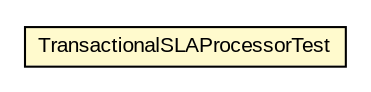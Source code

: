 #!/usr/local/bin/dot
#
# Class diagram 
# Generated by UMLGraph version R5_6-24-gf6e263 (http://www.umlgraph.org/)
#

digraph G {
	edge [fontname="arial",fontsize=10,labelfontname="arial",labelfontsize=10];
	node [fontname="arial",fontsize=10,shape=plaintext];
	nodesep=0.25;
	ranksep=0.5;
	// org.miloss.fgsms.sla.TransactionalSLAProcessorTest
	c39 [label=<<table title="org.miloss.fgsms.sla.TransactionalSLAProcessorTest" border="0" cellborder="1" cellspacing="0" cellpadding="2" port="p" bgcolor="lemonChiffon" href="./TransactionalSLAProcessorTest.html">
		<tr><td><table border="0" cellspacing="0" cellpadding="1">
<tr><td align="center" balign="center"> TransactionalSLAProcessorTest </td></tr>
		</table></td></tr>
		</table>>, URL="./TransactionalSLAProcessorTest.html", fontname="arial", fontcolor="black", fontsize=10.0];
}

